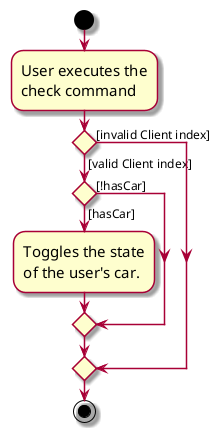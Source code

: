 @startuml
skin rose
skinparam ActivityFontSize 15
skinparam ArrowFontSize 12
start
:User executes the
check command;

'Since the beta syntax does not support placing the condition outside the
'diamond we place it as the true branch instead.

if () then ([invalid Client index])
    else ([valid Client index])
        if () then ([!hasCar])
            else ([hasCar])
        :Toggles the state
        of the user's car.;
        endif

endif
stop
@enduml
